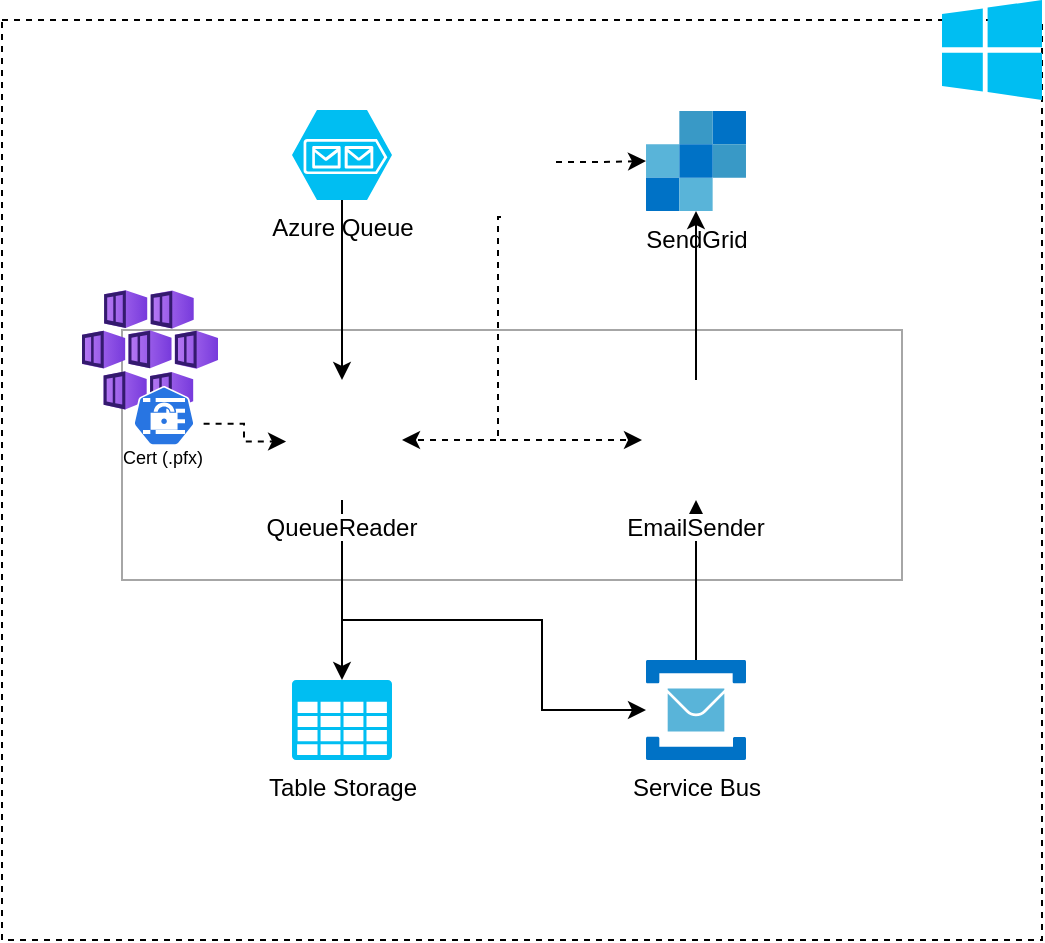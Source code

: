 <mxfile version="14.6.13" type="device"><diagram id="ieV6QaYdD_flOWcwQmZ_" name="Page-2"><mxGraphModel dx="970" dy="664" grid="1" gridSize="10" guides="1" tooltips="1" connect="1" arrows="1" fold="1" page="1" pageScale="1" pageWidth="1100" pageHeight="850" math="0" shadow="0"><root><mxCell id="DqSL7VGAbXtrLzW3lXbG-0"/><mxCell id="DqSL7VGAbXtrLzW3lXbG-1" parent="DqSL7VGAbXtrLzW3lXbG-0"/><mxCell id="3CzscxH5kqWu4deIgq-u-0" value="" style="whiteSpace=wrap;html=1;dashed=1;" parent="DqSL7VGAbXtrLzW3lXbG-1" vertex="1"><mxGeometry x="330" y="160" width="520" height="460" as="geometry"/></mxCell><mxCell id="3CzscxH5kqWu4deIgq-u-8" value="Table Storage" style="verticalLabelPosition=bottom;html=1;verticalAlign=top;align=center;strokeColor=none;fillColor=#00BEF2;shape=mxgraph.azure.storage;pointerEvents=1;dashed=1;" parent="DqSL7VGAbXtrLzW3lXbG-1" vertex="1"><mxGeometry x="475" y="490" width="50" height="40" as="geometry"/></mxCell><mxCell id="3CzscxH5kqWu4deIgq-u-10" value="" style="whiteSpace=wrap;html=1;strokeColor=#A6A6A6;" parent="DqSL7VGAbXtrLzW3lXbG-1" vertex="1"><mxGeometry x="390" y="315" width="390" height="125" as="geometry"/></mxCell><mxCell id="3CzscxH5kqWu4deIgq-u-20" value="" style="edgeStyle=orthogonalEdgeStyle;rounded=0;orthogonalLoop=1;jettySize=auto;html=1;" parent="DqSL7VGAbXtrLzW3lXbG-1" source="3CzscxH5kqWu4deIgq-u-9" target="3CzscxH5kqWu4deIgq-u-15" edge="1"><mxGeometry relative="1" as="geometry"/></mxCell><mxCell id="3CzscxH5kqWu4deIgq-u-9" value="Azure Queue" style="verticalLabelPosition=bottom;html=1;verticalAlign=top;align=center;strokeColor=none;fillColor=#00BEF2;shape=mxgraph.azure.storage_queue;dashed=1;" parent="DqSL7VGAbXtrLzW3lXbG-1" vertex="1"><mxGeometry x="475" y="205" width="50" height="45" as="geometry"/></mxCell><mxCell id="3CzscxH5kqWu4deIgq-u-6" value="" style="aspect=fixed;html=1;points=[];align=center;image;fontSize=12;image=img/lib/azure2/containers/Kubernetes_Services.svg;dashed=1;" parent="DqSL7VGAbXtrLzW3lXbG-1" vertex="1"><mxGeometry x="370" y="295" width="68" height="60" as="geometry"/></mxCell><mxCell id="3CzscxH5kqWu4deIgq-u-23" style="edgeStyle=orthogonalEdgeStyle;rounded=0;orthogonalLoop=1;jettySize=auto;html=1;" parent="DqSL7VGAbXtrLzW3lXbG-1" source="3CzscxH5kqWu4deIgq-u-13" target="3CzscxH5kqWu4deIgq-u-16" edge="1"><mxGeometry relative="1" as="geometry"/></mxCell><mxCell id="3CzscxH5kqWu4deIgq-u-13" value="Service Bus" style="aspect=fixed;html=1;points=[];align=center;image;fontSize=12;image=img/lib/mscae/Service_Bus.svg;dashed=1;" parent="DqSL7VGAbXtrLzW3lXbG-1" vertex="1"><mxGeometry x="652" y="480" width="50" height="50" as="geometry"/></mxCell><mxCell id="3CzscxH5kqWu4deIgq-u-14" value="SendGrid" style="aspect=fixed;html=1;points=[];align=center;image;fontSize=12;image=img/lib/mscae/SendGrid_Accounts.svg;dashed=1;" parent="DqSL7VGAbXtrLzW3lXbG-1" vertex="1"><mxGeometry x="652" y="205.5" width="50" height="50" as="geometry"/></mxCell><mxCell id="3CzscxH5kqWu4deIgq-u-21" value="" style="edgeStyle=orthogonalEdgeStyle;rounded=0;orthogonalLoop=1;jettySize=auto;html=1;" parent="DqSL7VGAbXtrLzW3lXbG-1" source="3CzscxH5kqWu4deIgq-u-15" target="3CzscxH5kqWu4deIgq-u-8" edge="1"><mxGeometry relative="1" as="geometry"/></mxCell><mxCell id="3CzscxH5kqWu4deIgq-u-22" style="edgeStyle=orthogonalEdgeStyle;rounded=0;orthogonalLoop=1;jettySize=auto;html=1;" parent="DqSL7VGAbXtrLzW3lXbG-1" source="3CzscxH5kqWu4deIgq-u-15" target="3CzscxH5kqWu4deIgq-u-13" edge="1"><mxGeometry relative="1" as="geometry"><Array as="points"><mxPoint x="500" y="460"/><mxPoint x="600" y="460"/><mxPoint x="600" y="505"/></Array></mxGeometry></mxCell><mxCell id="3CzscxH5kqWu4deIgq-u-15" value="QueueReader" style="shape=image;verticalLabelPosition=bottom;labelBackgroundColor=#ffffff;verticalAlign=top;aspect=fixed;imageAspect=0;image=https://pbs.twimg.com/profile_images/1196482103841452032/p_RFRssy_200x200.png;" parent="DqSL7VGAbXtrLzW3lXbG-1" vertex="1"><mxGeometry x="470" y="340" width="60" height="60" as="geometry"/></mxCell><mxCell id="3CzscxH5kqWu4deIgq-u-24" style="edgeStyle=orthogonalEdgeStyle;rounded=0;orthogonalLoop=1;jettySize=auto;html=1;" parent="DqSL7VGAbXtrLzW3lXbG-1" source="3CzscxH5kqWu4deIgq-u-16" target="3CzscxH5kqWu4deIgq-u-14" edge="1"><mxGeometry relative="1" as="geometry"/></mxCell><mxCell id="3CzscxH5kqWu4deIgq-u-16" value="EmailSender" style="shape=image;verticalLabelPosition=bottom;labelBackgroundColor=#ffffff;verticalAlign=top;aspect=fixed;imageAspect=0;image=https://pbs.twimg.com/profile_images/1196482103841452032/p_RFRssy_200x200.png;" parent="DqSL7VGAbXtrLzW3lXbG-1" vertex="1"><mxGeometry x="647" y="340" width="60" height="60" as="geometry"/></mxCell><mxCell id="3CzscxH5kqWu4deIgq-u-25" style="edgeStyle=orthogonalEdgeStyle;rounded=0;orthogonalLoop=1;jettySize=auto;html=1;dashed=1;" parent="DqSL7VGAbXtrLzW3lXbG-1" source="3CzscxH5kqWu4deIgq-u-17" target="3CzscxH5kqWu4deIgq-u-14" edge="1"><mxGeometry relative="1" as="geometry"/></mxCell><mxCell id="3CzscxH5kqWu4deIgq-u-26" style="edgeStyle=orthogonalEdgeStyle;rounded=0;orthogonalLoop=1;jettySize=auto;html=1;dashed=1;exitX=0.5;exitY=1;exitDx=0;exitDy=0;" parent="DqSL7VGAbXtrLzW3lXbG-1" source="3CzscxH5kqWu4deIgq-u-17" edge="1"><mxGeometry relative="1" as="geometry"><Array as="points"><mxPoint x="578" y="370"/></Array><mxPoint x="650" y="370" as="targetPoint"/></mxGeometry></mxCell><mxCell id="zxD9wAhfTLIYPPc0Tk7q-1" style="edgeStyle=orthogonalEdgeStyle;rounded=0;orthogonalLoop=1;jettySize=auto;html=1;entryX=1;entryY=0.5;entryDx=0;entryDy=0;dashed=1;exitX=0.5;exitY=1;exitDx=0;exitDy=0;" edge="1" parent="DqSL7VGAbXtrLzW3lXbG-1" source="3CzscxH5kqWu4deIgq-u-17" target="3CzscxH5kqWu4deIgq-u-15"><mxGeometry relative="1" as="geometry"><Array as="points"><mxPoint x="578" y="370"/></Array></mxGeometry></mxCell><mxCell id="3CzscxH5kqWu4deIgq-u-17" value="" style="shape=image;verticalLabelPosition=bottom;labelBackgroundColor=#ffffff;verticalAlign=top;aspect=fixed;imageAspect=0;image=https://www.returngis.net/wp-content/uploads/2017/06/Azure-Key-Vault.png;" parent="DqSL7VGAbXtrLzW3lXbG-1" vertex="1"><mxGeometry x="552" y="203.5" width="55" height="55" as="geometry"/></mxCell><mxCell id="3CzscxH5kqWu4deIgq-u-18" value="" style="verticalLabelPosition=bottom;html=1;verticalAlign=top;align=center;strokeColor=none;fillColor=#00BEF2;shape=mxgraph.azure.azure_instance;dashed=1;" parent="DqSL7VGAbXtrLzW3lXbG-1" vertex="1"><mxGeometry x="800" y="150" width="50" height="50" as="geometry"/></mxCell><mxCell id="zxD9wAhfTLIYPPc0Tk7q-6" style="edgeStyle=orthogonalEdgeStyle;rounded=0;orthogonalLoop=1;jettySize=auto;html=1;entryX=0.034;entryY=0.513;entryDx=0;entryDy=0;entryPerimeter=0;dashed=1;exitX=0.995;exitY=0.63;exitDx=0;exitDy=0;exitPerimeter=0;" edge="1" parent="DqSL7VGAbXtrLzW3lXbG-1" source="zxD9wAhfTLIYPPc0Tk7q-3" target="3CzscxH5kqWu4deIgq-u-15"><mxGeometry relative="1" as="geometry"><mxPoint x="418" y="371" as="sourcePoint"/></mxGeometry></mxCell><mxCell id="zxD9wAhfTLIYPPc0Tk7q-3" value="" style="html=1;dashed=0;whitespace=wrap;fillColor=#2875E2;strokeColor=#ffffff;points=[[0.005,0.63,0],[0.1,0.2,0],[0.9,0.2,0],[0.5,0,0],[0.995,0.63,0],[0.72,0.99,0],[0.5,1,0],[0.28,0.99,0]];shape=mxgraph.kubernetes.icon;prIcon=secret" vertex="1" parent="DqSL7VGAbXtrLzW3lXbG-1"><mxGeometry x="391" y="343" width="40" height="30" as="geometry"/></mxCell><mxCell id="zxD9wAhfTLIYPPc0Tk7q-7" value="Cert (.pfx)" style="text;html=1;resizable=0;autosize=1;align=center;verticalAlign=middle;points=[];fillColor=none;strokeColor=none;rounded=0;fontSize=9;" vertex="1" parent="DqSL7VGAbXtrLzW3lXbG-1"><mxGeometry x="380" y="368.5" width="60" height="20" as="geometry"/></mxCell></root></mxGraphModel></diagram></mxfile>